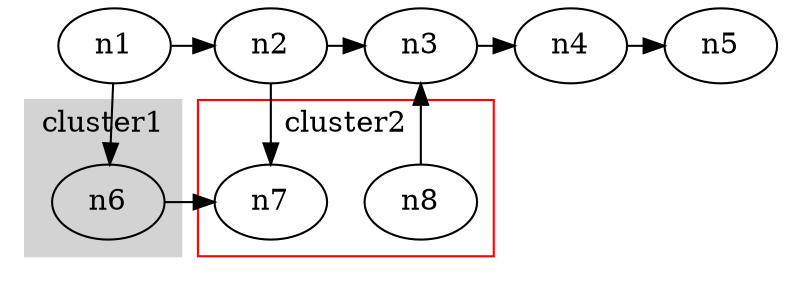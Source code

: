 digraph g {
    
  {rank = same; n1; n2; n3; n4; n5}
  
  n1 -> n2;
  n2 -> n3;
  n3 -> n4;
  n4 -> n5;
  
  subgraph cluster1 {
    label = "cluster1";
    color = lightgray;
    style = filled;
    
    n6;
  }
  
  subgraph cluster2 {
    label = "cluster2";
    color = red;
    
    n7;
    n8;
  }
  
  n1 -> n6;
  n2 -> n7;
  n8 -> n3;
  n6 -> n7;
  
}
